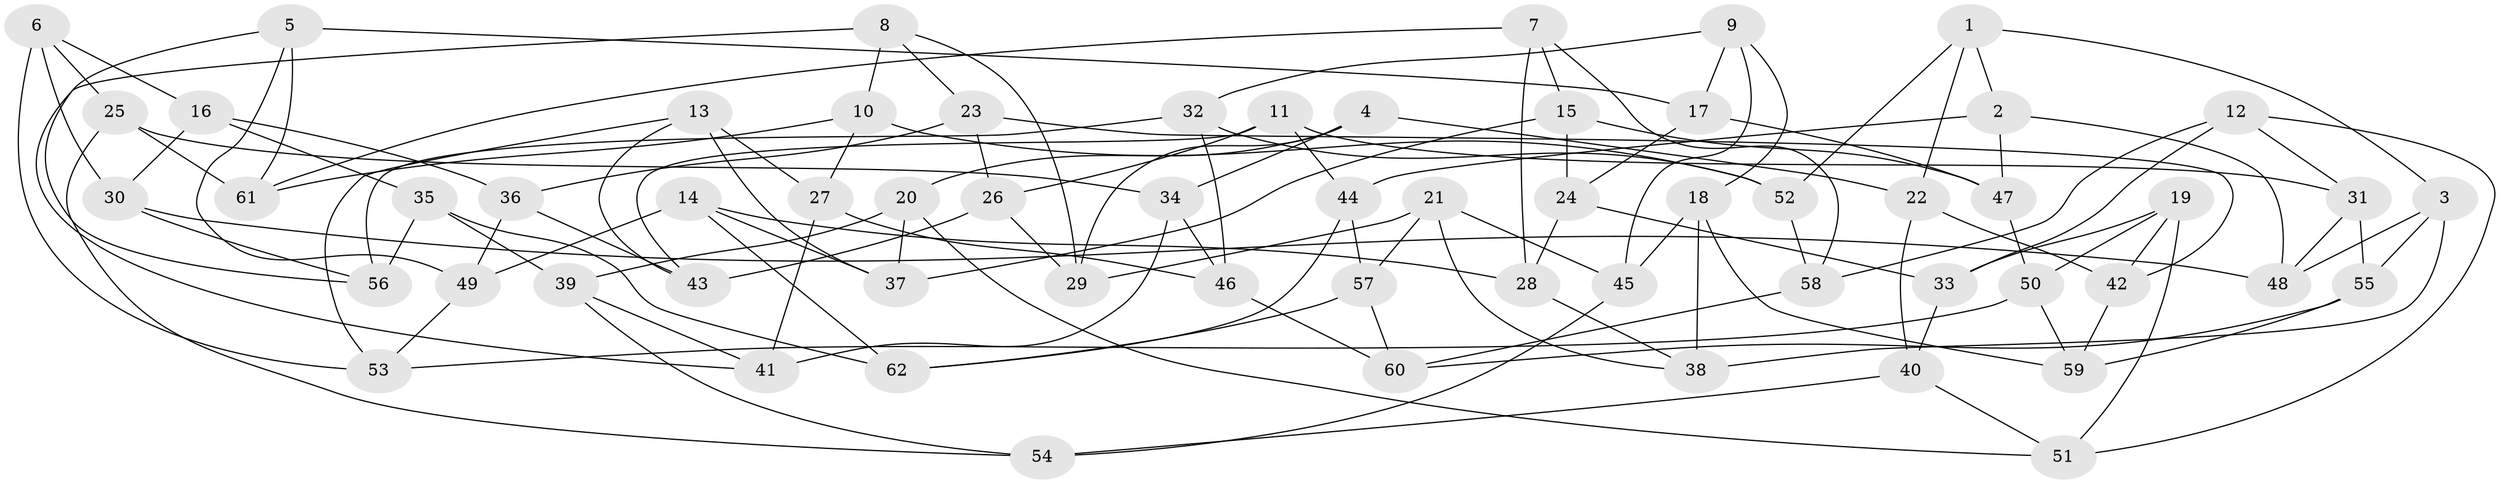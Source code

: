 // Generated by graph-tools (version 1.1) at 2025/50/03/09/25 03:50:53]
// undirected, 62 vertices, 124 edges
graph export_dot {
graph [start="1"]
  node [color=gray90,style=filled];
  1;
  2;
  3;
  4;
  5;
  6;
  7;
  8;
  9;
  10;
  11;
  12;
  13;
  14;
  15;
  16;
  17;
  18;
  19;
  20;
  21;
  22;
  23;
  24;
  25;
  26;
  27;
  28;
  29;
  30;
  31;
  32;
  33;
  34;
  35;
  36;
  37;
  38;
  39;
  40;
  41;
  42;
  43;
  44;
  45;
  46;
  47;
  48;
  49;
  50;
  51;
  52;
  53;
  54;
  55;
  56;
  57;
  58;
  59;
  60;
  61;
  62;
  1 -- 2;
  1 -- 22;
  1 -- 3;
  1 -- 52;
  2 -- 48;
  2 -- 47;
  2 -- 44;
  3 -- 48;
  3 -- 55;
  3 -- 38;
  4 -- 29;
  4 -- 20;
  4 -- 34;
  4 -- 22;
  5 -- 61;
  5 -- 49;
  5 -- 17;
  5 -- 56;
  6 -- 16;
  6 -- 25;
  6 -- 30;
  6 -- 53;
  7 -- 28;
  7 -- 61;
  7 -- 58;
  7 -- 15;
  8 -- 10;
  8 -- 29;
  8 -- 41;
  8 -- 23;
  9 -- 45;
  9 -- 17;
  9 -- 32;
  9 -- 18;
  10 -- 27;
  10 -- 52;
  10 -- 61;
  11 -- 43;
  11 -- 31;
  11 -- 26;
  11 -- 44;
  12 -- 31;
  12 -- 51;
  12 -- 33;
  12 -- 58;
  13 -- 37;
  13 -- 53;
  13 -- 27;
  13 -- 43;
  14 -- 37;
  14 -- 49;
  14 -- 62;
  14 -- 28;
  15 -- 37;
  15 -- 24;
  15 -- 47;
  16 -- 36;
  16 -- 30;
  16 -- 35;
  17 -- 24;
  17 -- 47;
  18 -- 59;
  18 -- 45;
  18 -- 38;
  19 -- 42;
  19 -- 50;
  19 -- 51;
  19 -- 33;
  20 -- 51;
  20 -- 39;
  20 -- 37;
  21 -- 29;
  21 -- 57;
  21 -- 45;
  21 -- 38;
  22 -- 42;
  22 -- 40;
  23 -- 26;
  23 -- 36;
  23 -- 42;
  24 -- 33;
  24 -- 28;
  25 -- 61;
  25 -- 34;
  25 -- 54;
  26 -- 43;
  26 -- 29;
  27 -- 41;
  27 -- 46;
  28 -- 38;
  30 -- 48;
  30 -- 56;
  31 -- 55;
  31 -- 48;
  32 -- 56;
  32 -- 52;
  32 -- 46;
  33 -- 40;
  34 -- 41;
  34 -- 46;
  35 -- 39;
  35 -- 56;
  35 -- 62;
  36 -- 43;
  36 -- 49;
  39 -- 54;
  39 -- 41;
  40 -- 54;
  40 -- 51;
  42 -- 59;
  44 -- 57;
  44 -- 62;
  45 -- 54;
  46 -- 60;
  47 -- 50;
  49 -- 53;
  50 -- 59;
  50 -- 53;
  52 -- 58;
  55 -- 59;
  55 -- 60;
  57 -- 60;
  57 -- 62;
  58 -- 60;
}
